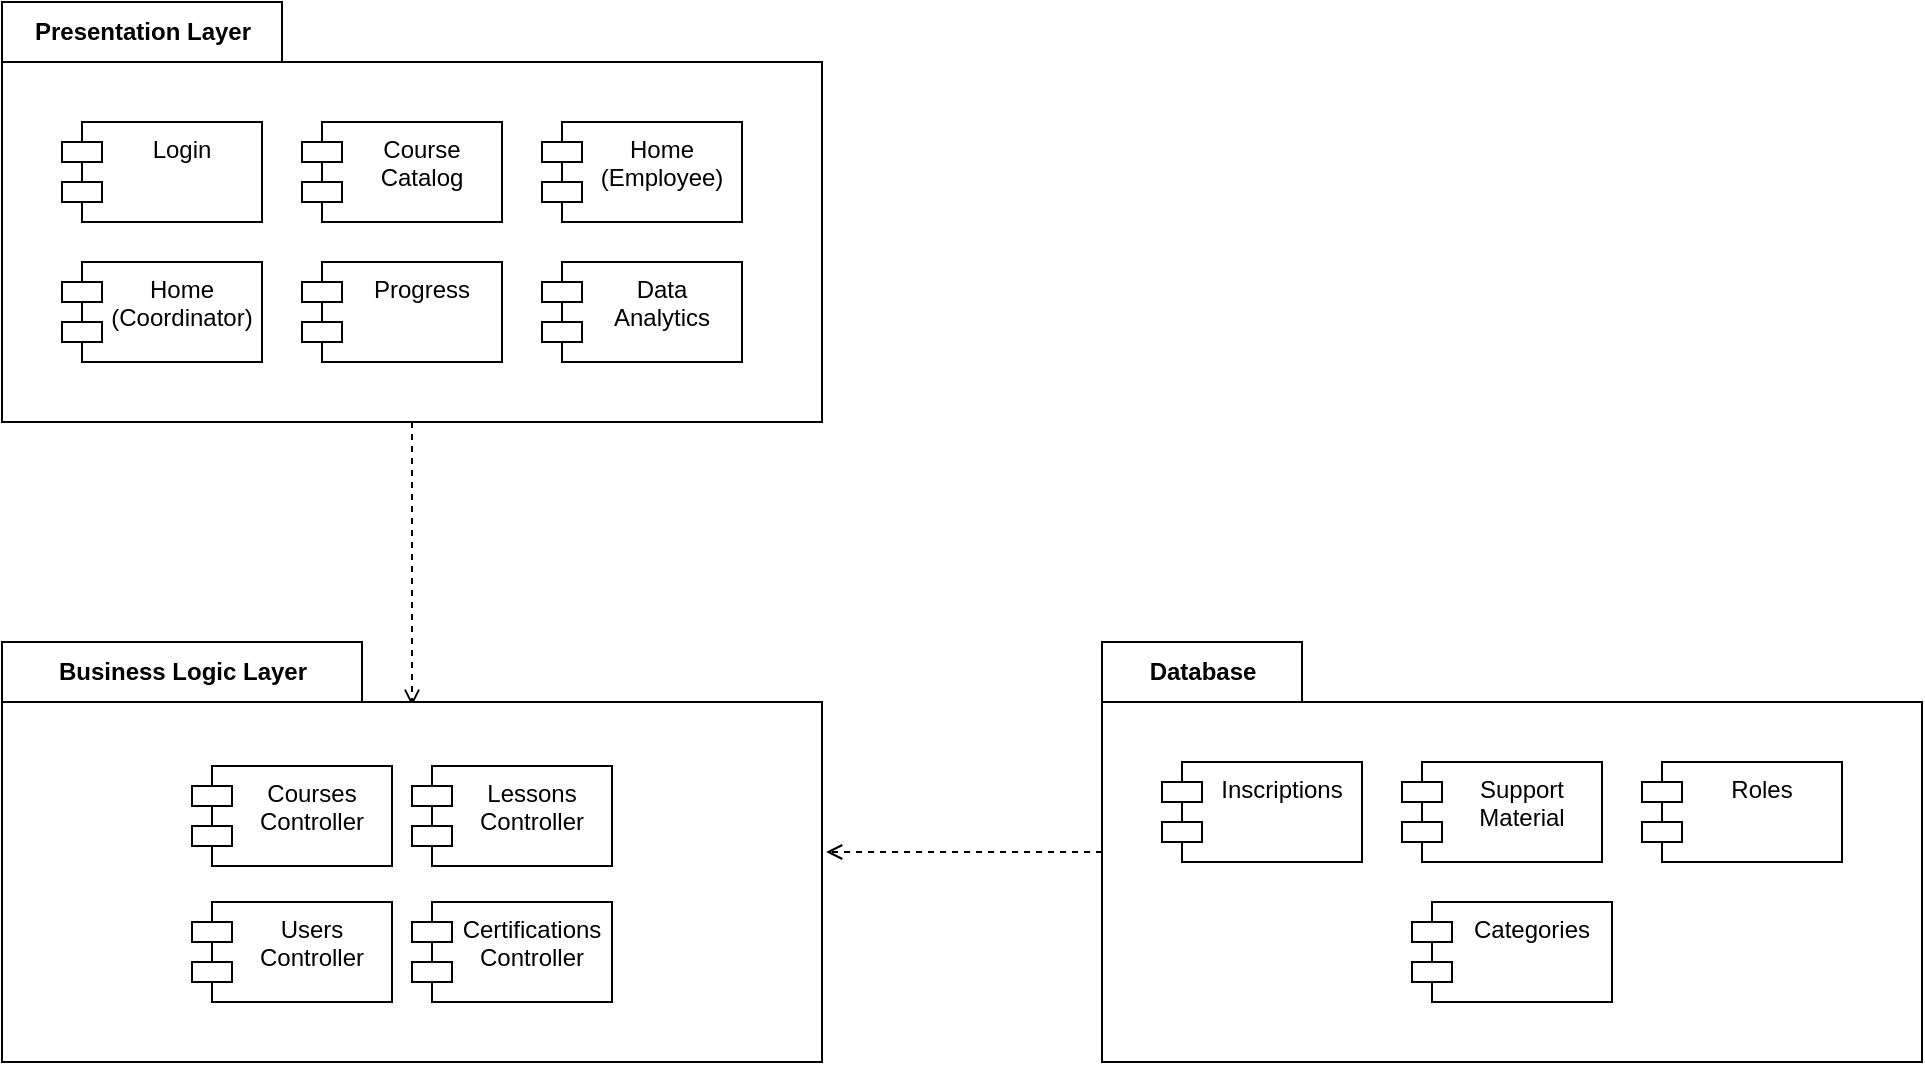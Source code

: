 <mxfile>
    <diagram id="s79yV5frxDQWSO02dL-B" name="Page-1">
        <mxGraphModel dx="322" dy="273" grid="1" gridSize="10" guides="1" tooltips="1" connect="1" arrows="1" fold="1" page="1" pageScale="1" pageWidth="1169" pageHeight="827" math="0" shadow="0">
            <root>
                <mxCell id="0"/>
                <mxCell id="1" parent="0"/>
                <mxCell id="8" style="edgeStyle=orthogonalEdgeStyle;rounded=0;orthogonalLoop=1;jettySize=auto;html=1;entryX=0.5;entryY=0.152;entryDx=0;entryDy=0;entryPerimeter=0;dashed=1;endArrow=open;endFill=0;" parent="1" source="2" target="4" edge="1">
                    <mxGeometry relative="1" as="geometry"/>
                </mxCell>
                <mxCell id="2" value="Presentation Layer" style="shape=folder;fontStyle=1;tabWidth=140;tabHeight=30;tabPosition=left;html=1;boundedLbl=1;labelInHeader=1;container=1;collapsible=0;recursiveResize=0;" parent="1" vertex="1">
                    <mxGeometry x="105" y="148" width="410" height="210" as="geometry"/>
                </mxCell>
                <mxCell id="9" value="Login" style="shape=module;align=left;spacingLeft=20;align=center;verticalAlign=top;" parent="2" vertex="1">
                    <mxGeometry x="30" y="60" width="100" height="50" as="geometry"/>
                </mxCell>
                <mxCell id="10" value="Course&#10;Catalog" style="shape=module;align=left;spacingLeft=20;align=center;verticalAlign=top;" parent="2" vertex="1">
                    <mxGeometry x="150" y="60" width="100" height="50" as="geometry"/>
                </mxCell>
                <mxCell id="11" value="Home&#10;(Employee)" style="shape=module;align=left;spacingLeft=20;align=center;verticalAlign=top;" parent="2" vertex="1">
                    <mxGeometry x="270" y="60" width="100" height="50" as="geometry"/>
                </mxCell>
                <mxCell id="12" value="Home&#10;(Coordinator)" style="shape=module;align=left;spacingLeft=20;align=center;verticalAlign=top;" parent="2" vertex="1">
                    <mxGeometry x="30" y="130" width="100" height="50" as="geometry"/>
                </mxCell>
                <mxCell id="13" value="Progress" style="shape=module;align=left;spacingLeft=20;align=center;verticalAlign=top;" parent="2" vertex="1">
                    <mxGeometry x="150" y="130" width="100" height="50" as="geometry"/>
                </mxCell>
                <mxCell id="14" value="Data&#10;Analytics" style="shape=module;align=left;spacingLeft=20;align=center;verticalAlign=top;" parent="2" vertex="1">
                    <mxGeometry x="270" y="130" width="100" height="50" as="geometry"/>
                </mxCell>
                <mxCell id="4" value="Business Logic Layer" style="shape=folder;fontStyle=1;tabWidth=180;tabHeight=30;tabPosition=left;html=1;boundedLbl=1;labelInHeader=1;container=1;collapsible=0;recursiveResize=0;" parent="1" vertex="1">
                    <mxGeometry x="105" y="468" width="410" height="210" as="geometry"/>
                </mxCell>
                <mxCell id="29" value="Users&#10;Controller" style="shape=module;align=left;spacingLeft=20;align=center;verticalAlign=top;" parent="4" vertex="1">
                    <mxGeometry x="95" y="130" width="100" height="50" as="geometry"/>
                </mxCell>
                <mxCell id="30" value="Certifications&#10;Controller" style="shape=module;align=left;spacingLeft=20;align=center;verticalAlign=top;" parent="4" vertex="1">
                    <mxGeometry x="205" y="130" width="100" height="50" as="geometry"/>
                </mxCell>
                <mxCell id="42" value="Courses&#10;Controller" style="shape=module;align=left;spacingLeft=20;align=center;verticalAlign=top;" parent="4" vertex="1">
                    <mxGeometry x="95" y="62" width="100" height="50" as="geometry"/>
                </mxCell>
                <mxCell id="43" value="Lessons&#10;Controller" style="shape=module;align=left;spacingLeft=20;align=center;verticalAlign=top;" parent="4" vertex="1">
                    <mxGeometry x="205" y="62" width="100" height="50" as="geometry"/>
                </mxCell>
                <mxCell id="7" style="edgeStyle=orthogonalEdgeStyle;rounded=0;orthogonalLoop=1;jettySize=auto;html=1;entryX=1.005;entryY=0.5;entryDx=0;entryDy=0;entryPerimeter=0;dashed=1;endArrow=open;endFill=0;" parent="1" source="5" target="4" edge="1">
                    <mxGeometry relative="1" as="geometry"/>
                </mxCell>
                <mxCell id="5" value="Database" style="shape=folder;fontStyle=1;tabWidth=100;tabHeight=30;tabPosition=left;html=1;boundedLbl=1;labelInHeader=1;container=1;collapsible=0;recursiveResize=0;" parent="1" vertex="1">
                    <mxGeometry x="655" y="468" width="410" height="210" as="geometry"/>
                </mxCell>
                <mxCell id="32" value="Inscriptions" style="shape=module;align=left;spacingLeft=20;align=center;verticalAlign=top;" parent="5" vertex="1">
                    <mxGeometry x="30" y="60" width="100" height="50" as="geometry"/>
                </mxCell>
                <mxCell id="33" value="Support&#10;Material" style="shape=module;align=left;spacingLeft=20;align=center;verticalAlign=top;" parent="5" vertex="1">
                    <mxGeometry x="150" y="60" width="100" height="50" as="geometry"/>
                </mxCell>
                <mxCell id="34" value="Roles" style="shape=module;align=left;spacingLeft=20;align=center;verticalAlign=top;" parent="5" vertex="1">
                    <mxGeometry x="270" y="60" width="100" height="50" as="geometry"/>
                </mxCell>
                <mxCell id="35" value="Categories" style="shape=module;align=left;spacingLeft=20;align=center;verticalAlign=top;" parent="5" vertex="1">
                    <mxGeometry x="155" y="130" width="100" height="50" as="geometry"/>
                </mxCell>
            </root>
        </mxGraphModel>
    </diagram>
</mxfile>